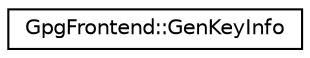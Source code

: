 digraph "Graphical Class Hierarchy"
{
 // INTERACTIVE_SVG=YES
 // LATEX_PDF_SIZE
  edge [fontname="Helvetica",fontsize="10",labelfontname="Helvetica",labelfontsize="10"];
  node [fontname="Helvetica",fontsize="10",shape=record];
  rankdir="LR";
  Node0 [label="GpgFrontend::GenKeyInfo",height=0.2,width=0.4,color="black", fillcolor="white", style="filled",URL="$classGpgFrontend_1_1GenKeyInfo.html",tooltip=" "];
}
